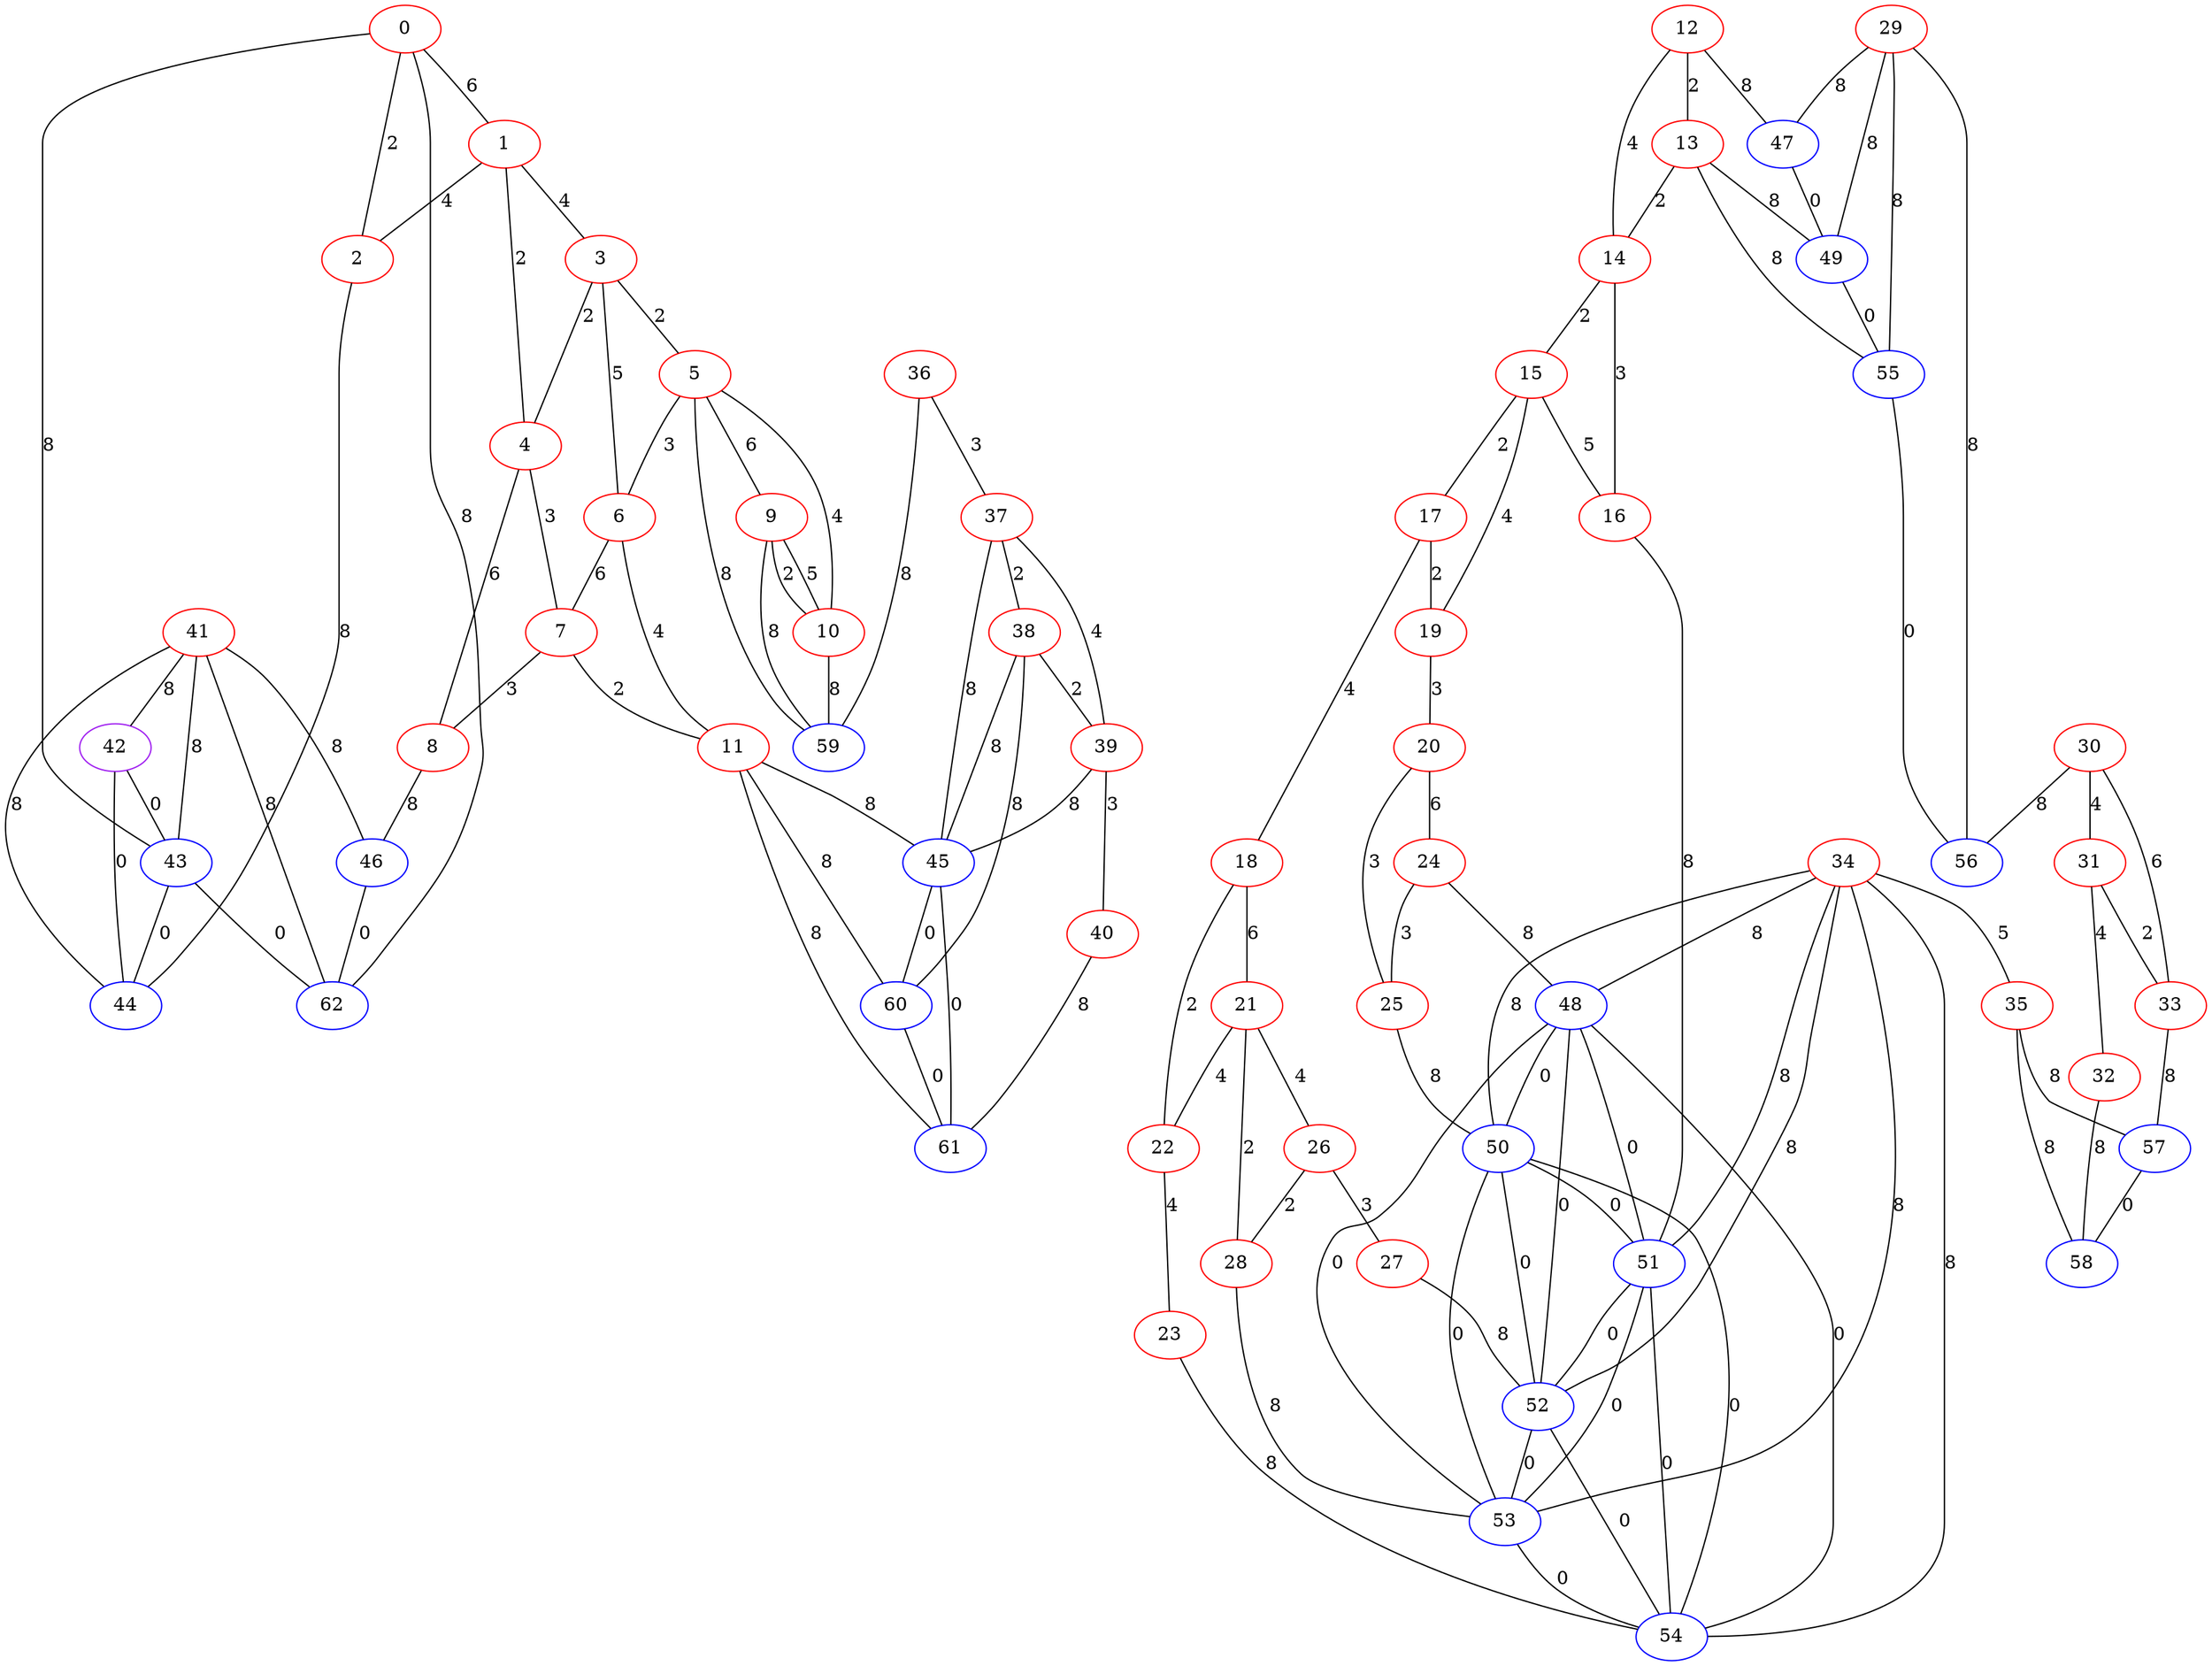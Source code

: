 graph "" {
0 [color=red, weight=1];
1 [color=red, weight=1];
2 [color=red, weight=1];
3 [color=red, weight=1];
4 [color=red, weight=1];
5 [color=red, weight=1];
6 [color=red, weight=1];
7 [color=red, weight=1];
8 [color=red, weight=1];
9 [color=red, weight=1];
10 [color=red, weight=1];
11 [color=red, weight=1];
12 [color=red, weight=1];
13 [color=red, weight=1];
14 [color=red, weight=1];
15 [color=red, weight=1];
16 [color=red, weight=1];
17 [color=red, weight=1];
18 [color=red, weight=1];
19 [color=red, weight=1];
20 [color=red, weight=1];
21 [color=red, weight=1];
22 [color=red, weight=1];
23 [color=red, weight=1];
24 [color=red, weight=1];
25 [color=red, weight=1];
26 [color=red, weight=1];
27 [color=red, weight=1];
28 [color=red, weight=1];
29 [color=red, weight=1];
30 [color=red, weight=1];
31 [color=red, weight=1];
32 [color=red, weight=1];
33 [color=red, weight=1];
34 [color=red, weight=1];
35 [color=red, weight=1];
36 [color=red, weight=1];
37 [color=red, weight=1];
38 [color=red, weight=1];
39 [color=red, weight=1];
40 [color=red, weight=1];
41 [color=red, weight=1];
42 [color=purple, weight=4];
43 [color=blue, weight=3];
44 [color=blue, weight=3];
45 [color=blue, weight=3];
46 [color=blue, weight=3];
47 [color=blue, weight=3];
48 [color=blue, weight=3];
49 [color=blue, weight=3];
50 [color=blue, weight=3];
51 [color=blue, weight=3];
52 [color=blue, weight=3];
53 [color=blue, weight=3];
54 [color=blue, weight=3];
55 [color=blue, weight=3];
56 [color=blue, weight=3];
57 [color=blue, weight=3];
58 [color=blue, weight=3];
59 [color=blue, weight=3];
60 [color=blue, weight=3];
61 [color=blue, weight=3];
62 [color=blue, weight=3];
0 -- 1  [key=0, label=6];
0 -- 2  [key=0, label=2];
0 -- 43  [key=0, label=8];
0 -- 62  [key=0, label=8];
1 -- 2  [key=0, label=4];
1 -- 3  [key=0, label=4];
1 -- 4  [key=0, label=2];
2 -- 44  [key=0, label=8];
3 -- 4  [key=0, label=2];
3 -- 5  [key=0, label=2];
3 -- 6  [key=0, label=5];
4 -- 8  [key=0, label=6];
4 -- 7  [key=0, label=3];
5 -- 9  [key=0, label=6];
5 -- 10  [key=0, label=4];
5 -- 6  [key=0, label=3];
5 -- 59  [key=0, label=8];
6 -- 11  [key=0, label=4];
6 -- 7  [key=0, label=6];
7 -- 8  [key=0, label=3];
7 -- 11  [key=0, label=2];
8 -- 46  [key=0, label=8];
9 -- 10  [key=0, label=5];
9 -- 10  [key=1, label=2];
9 -- 59  [key=0, label=8];
10 -- 59  [key=0, label=8];
11 -- 61  [key=0, label=8];
11 -- 60  [key=0, label=8];
11 -- 45  [key=0, label=8];
12 -- 13  [key=0, label=2];
12 -- 14  [key=0, label=4];
12 -- 47  [key=0, label=8];
13 -- 49  [key=0, label=8];
13 -- 14  [key=0, label=2];
13 -- 55  [key=0, label=8];
14 -- 16  [key=0, label=3];
14 -- 15  [key=0, label=2];
15 -- 16  [key=0, label=5];
15 -- 17  [key=0, label=2];
15 -- 19  [key=0, label=4];
16 -- 51  [key=0, label=8];
17 -- 18  [key=0, label=4];
17 -- 19  [key=0, label=2];
18 -- 21  [key=0, label=6];
18 -- 22  [key=0, label=2];
19 -- 20  [key=0, label=3];
20 -- 24  [key=0, label=6];
20 -- 25  [key=0, label=3];
21 -- 28  [key=0, label=2];
21 -- 26  [key=0, label=4];
21 -- 22  [key=0, label=4];
22 -- 23  [key=0, label=4];
23 -- 54  [key=0, label=8];
24 -- 48  [key=0, label=8];
24 -- 25  [key=0, label=3];
25 -- 50  [key=0, label=8];
26 -- 27  [key=0, label=3];
26 -- 28  [key=0, label=2];
27 -- 52  [key=0, label=8];
28 -- 53  [key=0, label=8];
29 -- 56  [key=0, label=8];
29 -- 49  [key=0, label=8];
29 -- 47  [key=0, label=8];
29 -- 55  [key=0, label=8];
30 -- 56  [key=0, label=8];
30 -- 33  [key=0, label=6];
30 -- 31  [key=0, label=4];
31 -- 32  [key=0, label=4];
31 -- 33  [key=0, label=2];
32 -- 58  [key=0, label=8];
33 -- 57  [key=0, label=8];
34 -- 35  [key=0, label=5];
34 -- 48  [key=0, label=8];
34 -- 50  [key=0, label=8];
34 -- 51  [key=0, label=8];
34 -- 52  [key=0, label=8];
34 -- 53  [key=0, label=8];
34 -- 54  [key=0, label=8];
35 -- 57  [key=0, label=8];
35 -- 58  [key=0, label=8];
36 -- 59  [key=0, label=8];
36 -- 37  [key=0, label=3];
37 -- 45  [key=0, label=8];
37 -- 38  [key=0, label=2];
37 -- 39  [key=0, label=4];
38 -- 45  [key=0, label=8];
38 -- 60  [key=0, label=8];
38 -- 39  [key=0, label=2];
39 -- 40  [key=0, label=3];
39 -- 45  [key=0, label=8];
40 -- 61  [key=0, label=8];
41 -- 42  [key=0, label=8];
41 -- 43  [key=0, label=8];
41 -- 44  [key=0, label=8];
41 -- 62  [key=0, label=8];
41 -- 46  [key=0, label=8];
42 -- 43  [key=0, label=0];
42 -- 44  [key=0, label=0];
43 -- 44  [key=0, label=0];
43 -- 62  [key=0, label=0];
45 -- 60  [key=0, label=0];
45 -- 61  [key=0, label=0];
46 -- 62  [key=0, label=0];
47 -- 49  [key=0, label=0];
48 -- 50  [key=0, label=0];
48 -- 51  [key=0, label=0];
48 -- 52  [key=0, label=0];
48 -- 53  [key=0, label=0];
48 -- 54  [key=0, label=0];
49 -- 55  [key=0, label=0];
50 -- 51  [key=0, label=0];
50 -- 52  [key=0, label=0];
50 -- 53  [key=0, label=0];
50 -- 54  [key=0, label=0];
51 -- 52  [key=0, label=0];
51 -- 53  [key=0, label=0];
51 -- 54  [key=0, label=0];
52 -- 53  [key=0, label=0];
52 -- 54  [key=0, label=0];
53 -- 54  [key=0, label=0];
55 -- 56  [key=0, label=0];
57 -- 58  [key=0, label=0];
60 -- 61  [key=0, label=0];
}

